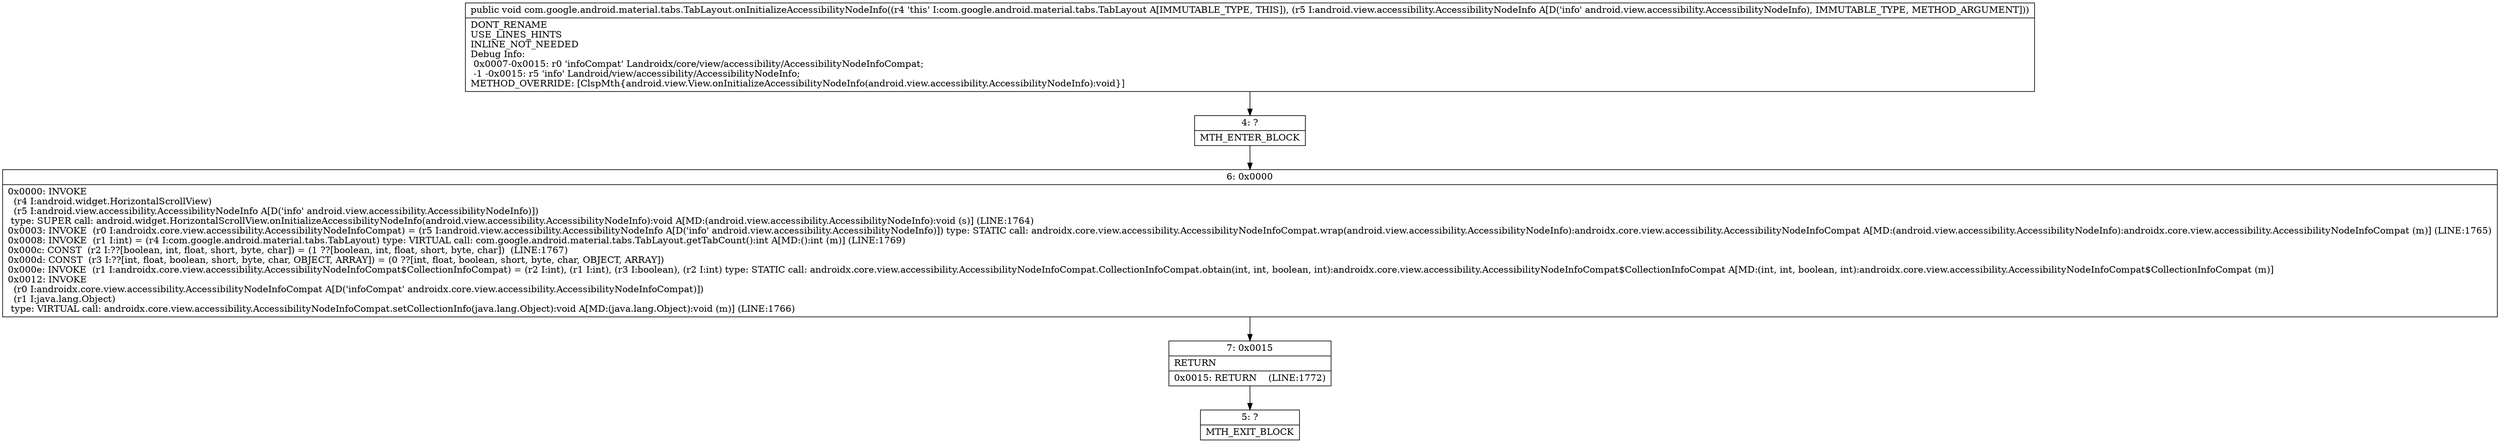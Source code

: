 digraph "CFG forcom.google.android.material.tabs.TabLayout.onInitializeAccessibilityNodeInfo(Landroid\/view\/accessibility\/AccessibilityNodeInfo;)V" {
Node_4 [shape=record,label="{4\:\ ?|MTH_ENTER_BLOCK\l}"];
Node_6 [shape=record,label="{6\:\ 0x0000|0x0000: INVOKE  \l  (r4 I:android.widget.HorizontalScrollView)\l  (r5 I:android.view.accessibility.AccessibilityNodeInfo A[D('info' android.view.accessibility.AccessibilityNodeInfo)])\l type: SUPER call: android.widget.HorizontalScrollView.onInitializeAccessibilityNodeInfo(android.view.accessibility.AccessibilityNodeInfo):void A[MD:(android.view.accessibility.AccessibilityNodeInfo):void (s)] (LINE:1764)\l0x0003: INVOKE  (r0 I:androidx.core.view.accessibility.AccessibilityNodeInfoCompat) = (r5 I:android.view.accessibility.AccessibilityNodeInfo A[D('info' android.view.accessibility.AccessibilityNodeInfo)]) type: STATIC call: androidx.core.view.accessibility.AccessibilityNodeInfoCompat.wrap(android.view.accessibility.AccessibilityNodeInfo):androidx.core.view.accessibility.AccessibilityNodeInfoCompat A[MD:(android.view.accessibility.AccessibilityNodeInfo):androidx.core.view.accessibility.AccessibilityNodeInfoCompat (m)] (LINE:1765)\l0x0008: INVOKE  (r1 I:int) = (r4 I:com.google.android.material.tabs.TabLayout) type: VIRTUAL call: com.google.android.material.tabs.TabLayout.getTabCount():int A[MD:():int (m)] (LINE:1769)\l0x000c: CONST  (r2 I:??[boolean, int, float, short, byte, char]) = (1 ??[boolean, int, float, short, byte, char])  (LINE:1767)\l0x000d: CONST  (r3 I:??[int, float, boolean, short, byte, char, OBJECT, ARRAY]) = (0 ??[int, float, boolean, short, byte, char, OBJECT, ARRAY]) \l0x000e: INVOKE  (r1 I:androidx.core.view.accessibility.AccessibilityNodeInfoCompat$CollectionInfoCompat) = (r2 I:int), (r1 I:int), (r3 I:boolean), (r2 I:int) type: STATIC call: androidx.core.view.accessibility.AccessibilityNodeInfoCompat.CollectionInfoCompat.obtain(int, int, boolean, int):androidx.core.view.accessibility.AccessibilityNodeInfoCompat$CollectionInfoCompat A[MD:(int, int, boolean, int):androidx.core.view.accessibility.AccessibilityNodeInfoCompat$CollectionInfoCompat (m)]\l0x0012: INVOKE  \l  (r0 I:androidx.core.view.accessibility.AccessibilityNodeInfoCompat A[D('infoCompat' androidx.core.view.accessibility.AccessibilityNodeInfoCompat)])\l  (r1 I:java.lang.Object)\l type: VIRTUAL call: androidx.core.view.accessibility.AccessibilityNodeInfoCompat.setCollectionInfo(java.lang.Object):void A[MD:(java.lang.Object):void (m)] (LINE:1766)\l}"];
Node_7 [shape=record,label="{7\:\ 0x0015|RETURN\l|0x0015: RETURN    (LINE:1772)\l}"];
Node_5 [shape=record,label="{5\:\ ?|MTH_EXIT_BLOCK\l}"];
MethodNode[shape=record,label="{public void com.google.android.material.tabs.TabLayout.onInitializeAccessibilityNodeInfo((r4 'this' I:com.google.android.material.tabs.TabLayout A[IMMUTABLE_TYPE, THIS]), (r5 I:android.view.accessibility.AccessibilityNodeInfo A[D('info' android.view.accessibility.AccessibilityNodeInfo), IMMUTABLE_TYPE, METHOD_ARGUMENT]))  | DONT_RENAME\lUSE_LINES_HINTS\lINLINE_NOT_NEEDED\lDebug Info:\l  0x0007\-0x0015: r0 'infoCompat' Landroidx\/core\/view\/accessibility\/AccessibilityNodeInfoCompat;\l  \-1 \-0x0015: r5 'info' Landroid\/view\/accessibility\/AccessibilityNodeInfo;\lMETHOD_OVERRIDE: [ClspMth\{android.view.View.onInitializeAccessibilityNodeInfo(android.view.accessibility.AccessibilityNodeInfo):void\}]\l}"];
MethodNode -> Node_4;Node_4 -> Node_6;
Node_6 -> Node_7;
Node_7 -> Node_5;
}

